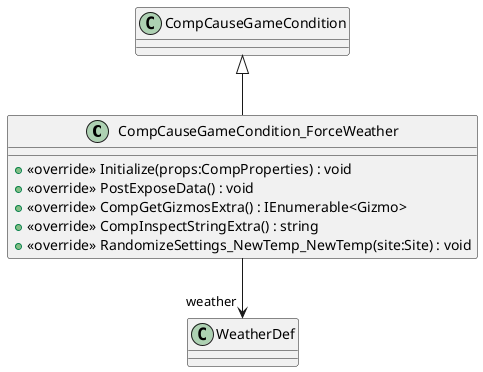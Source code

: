 @startuml
class CompCauseGameCondition_ForceWeather {
    + <<override>> Initialize(props:CompProperties) : void
    + <<override>> PostExposeData() : void
    + <<override>> CompGetGizmosExtra() : IEnumerable<Gizmo>
    + <<override>> CompInspectStringExtra() : string
    + <<override>> RandomizeSettings_NewTemp_NewTemp(site:Site) : void
}
CompCauseGameCondition <|-- CompCauseGameCondition_ForceWeather
CompCauseGameCondition_ForceWeather --> "weather" WeatherDef
@enduml

